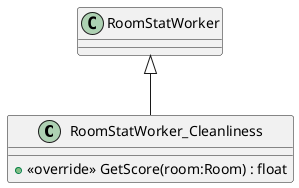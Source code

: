 @startuml
class RoomStatWorker_Cleanliness {
    + <<override>> GetScore(room:Room) : float
}
RoomStatWorker <|-- RoomStatWorker_Cleanliness
@enduml
